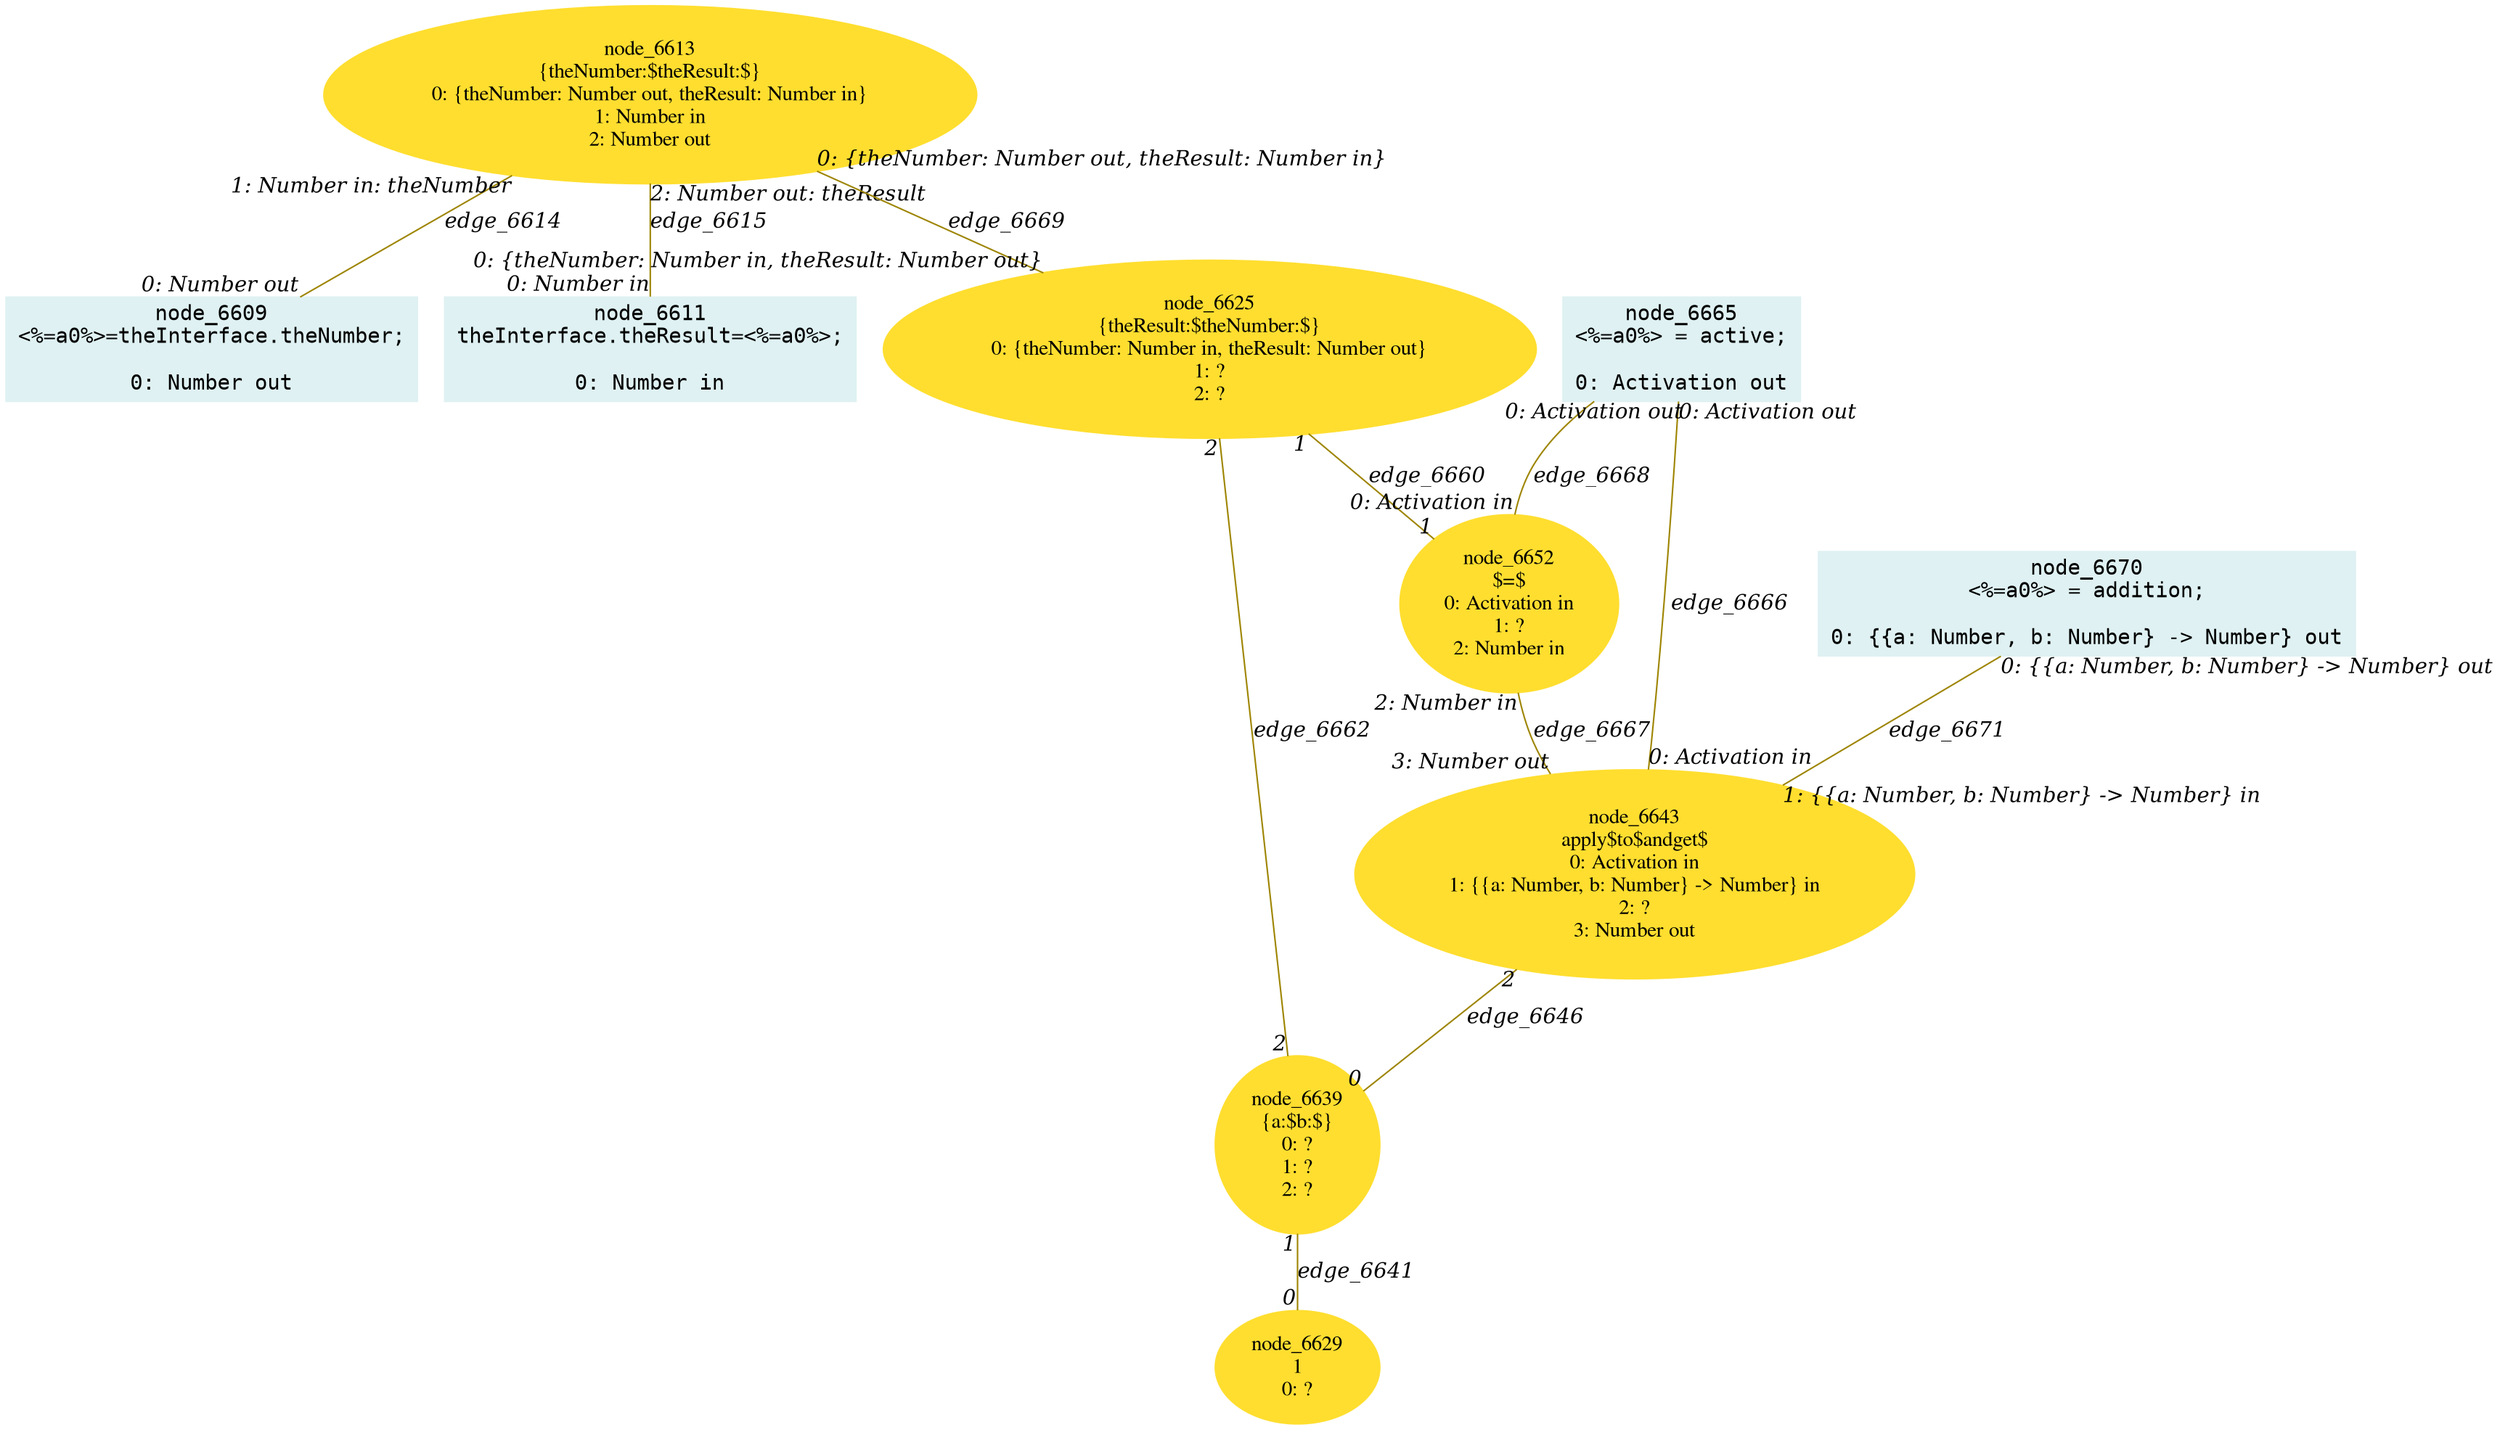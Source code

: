 digraph g{node_6609 [shape="box", style="filled", color="#dff1f2", fontname="Courier", label="node_6609
<%=a0%>=theInterface.theNumber;

0: Number out" ]
node_6611 [shape="box", style="filled", color="#dff1f2", fontname="Courier", label="node_6611
theInterface.theResult=<%=a0%>;

0: Number in" ]
node_6613 [shape="ellipse", style="filled", color="#ffde2f", fontname="Times", label="node_6613
{theNumber:$theResult:$}
0: {theNumber: Number out, theResult: Number in}
1: Number in
2: Number out" ]
node_6625 [shape="ellipse", style="filled", color="#ffde2f", fontname="Times", label="node_6625
{theResult:$theNumber:$}
0: {theNumber: Number in, theResult: Number out}
1: ?
2: ?" ]
node_6629 [shape="ellipse", style="filled", color="#ffde2f", fontname="Times", label="node_6629
1
0: ?" ]
node_6639 [shape="ellipse", style="filled", color="#ffde2f", fontname="Times", label="node_6639
{a:$b:$}
0: ?
1: ?
2: ?" ]
node_6643 [shape="ellipse", style="filled", color="#ffde2f", fontname="Times", label="node_6643
apply$to$andget$
0: Activation in
1: {{a: Number, b: Number} -> Number} in
2: ?
3: Number out" ]
node_6652 [shape="ellipse", style="filled", color="#ffde2f", fontname="Times", label="node_6652
$=$
0: Activation in
1: ?
2: Number in" ]
node_6665 [shape="box", style="filled", color="#dff1f2", fontname="Courier", label="node_6665
<%=a0%> = active;

0: Activation out" ]
node_6670 [shape="box", style="filled", color="#dff1f2", fontname="Courier", label="node_6670
<%=a0%> = addition;

0: {{a: Number, b: Number} -> Number} out" ]
node_6613 -> node_6609 [dir=none, arrowHead=none, fontname="Times-Italic", arrowsize=1, color="#9d8400", label="edge_6614",  headlabel="0: Number out", taillabel="1: Number in: theNumber" ]
node_6613 -> node_6611 [dir=none, arrowHead=none, fontname="Times-Italic", arrowsize=1, color="#9d8400", label="edge_6615",  headlabel="0: Number in", taillabel="2: Number out: theResult" ]
node_6639 -> node_6629 [dir=none, arrowHead=none, fontname="Times-Italic", arrowsize=1, color="#9d8400", label="edge_6641",  headlabel="0", taillabel="1" ]
node_6643 -> node_6639 [dir=none, arrowHead=none, fontname="Times-Italic", arrowsize=1, color="#9d8400", label="edge_6646",  headlabel="0", taillabel="2" ]
node_6625 -> node_6652 [dir=none, arrowHead=none, fontname="Times-Italic", arrowsize=1, color="#9d8400", label="edge_6660",  headlabel="1", taillabel="1" ]
node_6625 -> node_6639 [dir=none, arrowHead=none, fontname="Times-Italic", arrowsize=1, color="#9d8400", label="edge_6662",  headlabel="2", taillabel="2" ]
node_6665 -> node_6643 [dir=none, arrowHead=none, fontname="Times-Italic", arrowsize=1, color="#9d8400", label="edge_6666",  headlabel="0: Activation in", taillabel="0: Activation out" ]
node_6652 -> node_6643 [dir=none, arrowHead=none, fontname="Times-Italic", arrowsize=1, color="#9d8400", label="edge_6667",  headlabel="3: Number out", taillabel="2: Number in" ]
node_6665 -> node_6652 [dir=none, arrowHead=none, fontname="Times-Italic", arrowsize=1, color="#9d8400", label="edge_6668",  headlabel="0: Activation in", taillabel="0: Activation out" ]
node_6613 -> node_6625 [dir=none, arrowHead=none, fontname="Times-Italic", arrowsize=1, color="#9d8400", label="edge_6669",  headlabel="0: {theNumber: Number in, theResult: Number out}", taillabel="0: {theNumber: Number out, theResult: Number in}" ]
node_6670 -> node_6643 [dir=none, arrowHead=none, fontname="Times-Italic", arrowsize=1, color="#9d8400", label="edge_6671",  headlabel="1: {{a: Number, b: Number} -> Number} in", taillabel="0: {{a: Number, b: Number} -> Number} out" ]
}
